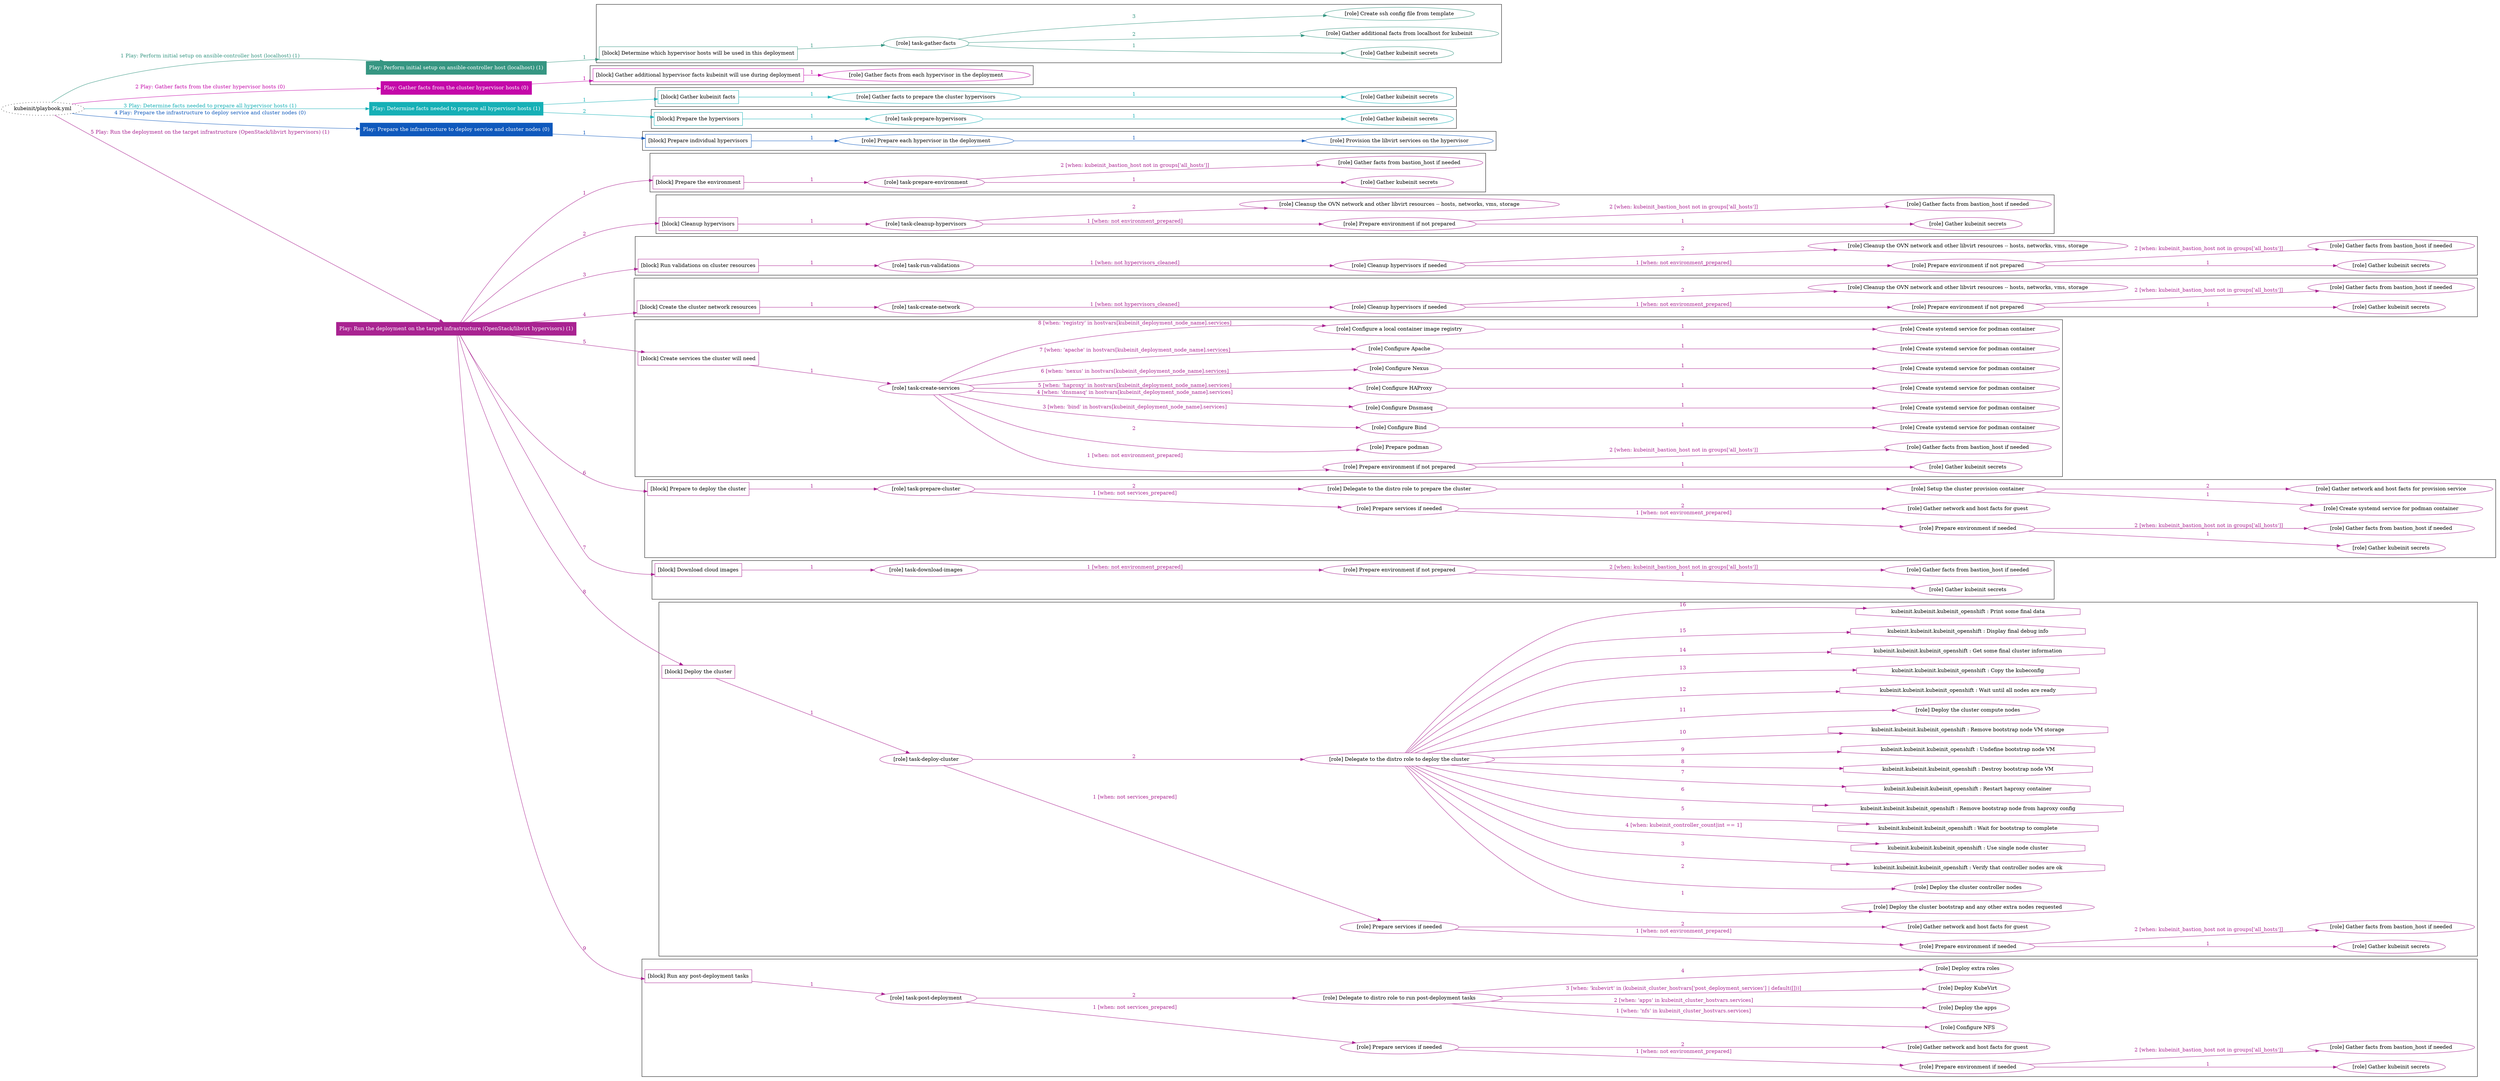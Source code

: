 digraph {
	graph [concentrate=true ordering=in rankdir=LR ratio=fill]
	edge [esep=5 sep=10]
	"kubeinit/playbook.yml" [URL="/home/runner/work/kubeinit/kubeinit/kubeinit/playbook.yml" id=playbook_a7ae8645 style=dotted]
	"kubeinit/playbook.yml" -> play_a663debc [label="1 Play: Perform initial setup on ansible-controller host (localhost) (1)" color="#369682" fontcolor="#369682" id=edge_play_a663debc labeltooltip="1 Play: Perform initial setup on ansible-controller host (localhost) (1)" tooltip="1 Play: Perform initial setup on ansible-controller host (localhost) (1)"]
	subgraph "Play: Perform initial setup on ansible-controller host (localhost) (1)" {
		play_a663debc [label="Play: Perform initial setup on ansible-controller host (localhost) (1)" URL="/home/runner/work/kubeinit/kubeinit/kubeinit/playbook.yml" color="#369682" fontcolor="#ffffff" id=play_a663debc shape=box style=filled tooltip=localhost]
		play_a663debc -> block_2fe465e9 [label=1 color="#369682" fontcolor="#369682" id=edge_block_2fe465e9 labeltooltip=1 tooltip=1]
		subgraph cluster_block_2fe465e9 {
			block_2fe465e9 [label="[block] Determine which hypervisor hosts will be used in this deployment" URL="/home/runner/work/kubeinit/kubeinit/kubeinit/playbook.yml" color="#369682" id=block_2fe465e9 labeltooltip="Determine which hypervisor hosts will be used in this deployment" shape=box tooltip="Determine which hypervisor hosts will be used in this deployment"]
			block_2fe465e9 -> role_ae1f59ec [label="1 " color="#369682" fontcolor="#369682" id=edge_role_ae1f59ec labeltooltip="1 " tooltip="1 "]
			subgraph "task-gather-facts" {
				role_ae1f59ec [label="[role] task-gather-facts" URL="/home/runner/work/kubeinit/kubeinit/kubeinit/playbook.yml" color="#369682" id=role_ae1f59ec tooltip="task-gather-facts"]
				role_ae1f59ec -> role_a1c03396 [label="1 " color="#369682" fontcolor="#369682" id=edge_role_a1c03396 labeltooltip="1 " tooltip="1 "]
				subgraph "Gather kubeinit secrets" {
					role_a1c03396 [label="[role] Gather kubeinit secrets" URL="/home/runner/.ansible/collections/ansible_collections/kubeinit/kubeinit/roles/kubeinit_prepare/tasks/build_hypervisors_group.yml" color="#369682" id=role_a1c03396 tooltip="Gather kubeinit secrets"]
				}
				role_ae1f59ec -> role_a4e6112e [label="2 " color="#369682" fontcolor="#369682" id=edge_role_a4e6112e labeltooltip="2 " tooltip="2 "]
				subgraph "Gather additional facts from localhost for kubeinit" {
					role_a4e6112e [label="[role] Gather additional facts from localhost for kubeinit" URL="/home/runner/.ansible/collections/ansible_collections/kubeinit/kubeinit/roles/kubeinit_prepare/tasks/build_hypervisors_group.yml" color="#369682" id=role_a4e6112e tooltip="Gather additional facts from localhost for kubeinit"]
				}
				role_ae1f59ec -> role_69d71155 [label="3 " color="#369682" fontcolor="#369682" id=edge_role_69d71155 labeltooltip="3 " tooltip="3 "]
				subgraph "Create ssh config file from template" {
					role_69d71155 [label="[role] Create ssh config file from template" URL="/home/runner/.ansible/collections/ansible_collections/kubeinit/kubeinit/roles/kubeinit_prepare/tasks/build_hypervisors_group.yml" color="#369682" id=role_69d71155 tooltip="Create ssh config file from template"]
				}
			}
		}
	}
	"kubeinit/playbook.yml" -> play_52ef6c67 [label="2 Play: Gather facts from the cluster hypervisor hosts (0)" color="#c408a9" fontcolor="#c408a9" id=edge_play_52ef6c67 labeltooltip="2 Play: Gather facts from the cluster hypervisor hosts (0)" tooltip="2 Play: Gather facts from the cluster hypervisor hosts (0)"]
	subgraph "Play: Gather facts from the cluster hypervisor hosts (0)" {
		play_52ef6c67 [label="Play: Gather facts from the cluster hypervisor hosts (0)" URL="/home/runner/work/kubeinit/kubeinit/kubeinit/playbook.yml" color="#c408a9" fontcolor="#ffffff" id=play_52ef6c67 shape=box style=filled tooltip="Play: Gather facts from the cluster hypervisor hosts (0)"]
		play_52ef6c67 -> block_aa66a328 [label=1 color="#c408a9" fontcolor="#c408a9" id=edge_block_aa66a328 labeltooltip=1 tooltip=1]
		subgraph cluster_block_aa66a328 {
			block_aa66a328 [label="[block] Gather additional hypervisor facts kubeinit will use during deployment" URL="/home/runner/work/kubeinit/kubeinit/kubeinit/playbook.yml" color="#c408a9" id=block_aa66a328 labeltooltip="Gather additional hypervisor facts kubeinit will use during deployment" shape=box tooltip="Gather additional hypervisor facts kubeinit will use during deployment"]
			block_aa66a328 -> role_2ff1a8f2 [label="1 " color="#c408a9" fontcolor="#c408a9" id=edge_role_2ff1a8f2 labeltooltip="1 " tooltip="1 "]
			subgraph "Gather facts from each hypervisor in the deployment" {
				role_2ff1a8f2 [label="[role] Gather facts from each hypervisor in the deployment" URL="/home/runner/work/kubeinit/kubeinit/kubeinit/playbook.yml" color="#c408a9" id=role_2ff1a8f2 tooltip="Gather facts from each hypervisor in the deployment"]
			}
		}
	}
	"kubeinit/playbook.yml" -> play_1883811c [label="3 Play: Determine facts needed to prepare all hypervisor hosts (1)" color="#16b0b6" fontcolor="#16b0b6" id=edge_play_1883811c labeltooltip="3 Play: Determine facts needed to prepare all hypervisor hosts (1)" tooltip="3 Play: Determine facts needed to prepare all hypervisor hosts (1)"]
	subgraph "Play: Determine facts needed to prepare all hypervisor hosts (1)" {
		play_1883811c [label="Play: Determine facts needed to prepare all hypervisor hosts (1)" URL="/home/runner/work/kubeinit/kubeinit/kubeinit/playbook.yml" color="#16b0b6" fontcolor="#ffffff" id=play_1883811c shape=box style=filled tooltip=localhost]
		play_1883811c -> block_ad5df3e7 [label=1 color="#16b0b6" fontcolor="#16b0b6" id=edge_block_ad5df3e7 labeltooltip=1 tooltip=1]
		subgraph cluster_block_ad5df3e7 {
			block_ad5df3e7 [label="[block] Gather kubeinit facts" URL="/home/runner/work/kubeinit/kubeinit/kubeinit/playbook.yml" color="#16b0b6" id=block_ad5df3e7 labeltooltip="Gather kubeinit facts" shape=box tooltip="Gather kubeinit facts"]
			block_ad5df3e7 -> role_77cc2d65 [label="1 " color="#16b0b6" fontcolor="#16b0b6" id=edge_role_77cc2d65 labeltooltip="1 " tooltip="1 "]
			subgraph "Gather facts to prepare the cluster hypervisors" {
				role_77cc2d65 [label="[role] Gather facts to prepare the cluster hypervisors" URL="/home/runner/work/kubeinit/kubeinit/kubeinit/playbook.yml" color="#16b0b6" id=role_77cc2d65 tooltip="Gather facts to prepare the cluster hypervisors"]
				role_77cc2d65 -> role_a228b48d [label="1 " color="#16b0b6" fontcolor="#16b0b6" id=edge_role_a228b48d labeltooltip="1 " tooltip="1 "]
				subgraph "Gather kubeinit secrets" {
					role_a228b48d [label="[role] Gather kubeinit secrets" URL="/home/runner/.ansible/collections/ansible_collections/kubeinit/kubeinit/roles/kubeinit_prepare/tasks/gather_kubeinit_facts.yml" color="#16b0b6" id=role_a228b48d tooltip="Gather kubeinit secrets"]
				}
			}
		}
		play_1883811c -> block_4b4377b1 [label=2 color="#16b0b6" fontcolor="#16b0b6" id=edge_block_4b4377b1 labeltooltip=2 tooltip=2]
		subgraph cluster_block_4b4377b1 {
			block_4b4377b1 [label="[block] Prepare the hypervisors" URL="/home/runner/work/kubeinit/kubeinit/kubeinit/playbook.yml" color="#16b0b6" id=block_4b4377b1 labeltooltip="Prepare the hypervisors" shape=box tooltip="Prepare the hypervisors"]
			block_4b4377b1 -> role_2c0b0b14 [label="1 " color="#16b0b6" fontcolor="#16b0b6" id=edge_role_2c0b0b14 labeltooltip="1 " tooltip="1 "]
			subgraph "task-prepare-hypervisors" {
				role_2c0b0b14 [label="[role] task-prepare-hypervisors" URL="/home/runner/work/kubeinit/kubeinit/kubeinit/playbook.yml" color="#16b0b6" id=role_2c0b0b14 tooltip="task-prepare-hypervisors"]
				role_2c0b0b14 -> role_303ee828 [label="1 " color="#16b0b6" fontcolor="#16b0b6" id=edge_role_303ee828 labeltooltip="1 " tooltip="1 "]
				subgraph "Gather kubeinit secrets" {
					role_303ee828 [label="[role] Gather kubeinit secrets" URL="/home/runner/.ansible/collections/ansible_collections/kubeinit/kubeinit/roles/kubeinit_prepare/tasks/gather_kubeinit_facts.yml" color="#16b0b6" id=role_303ee828 tooltip="Gather kubeinit secrets"]
				}
			}
		}
	}
	"kubeinit/playbook.yml" -> play_fd6f9faf [label="4 Play: Prepare the infrastructure to deploy service and cluster nodes (0)" color="#0f59bd" fontcolor="#0f59bd" id=edge_play_fd6f9faf labeltooltip="4 Play: Prepare the infrastructure to deploy service and cluster nodes (0)" tooltip="4 Play: Prepare the infrastructure to deploy service and cluster nodes (0)"]
	subgraph "Play: Prepare the infrastructure to deploy service and cluster nodes (0)" {
		play_fd6f9faf [label="Play: Prepare the infrastructure to deploy service and cluster nodes (0)" URL="/home/runner/work/kubeinit/kubeinit/kubeinit/playbook.yml" color="#0f59bd" fontcolor="#ffffff" id=play_fd6f9faf shape=box style=filled tooltip="Play: Prepare the infrastructure to deploy service and cluster nodes (0)"]
		play_fd6f9faf -> block_305d4e0b [label=1 color="#0f59bd" fontcolor="#0f59bd" id=edge_block_305d4e0b labeltooltip=1 tooltip=1]
		subgraph cluster_block_305d4e0b {
			block_305d4e0b [label="[block] Prepare individual hypervisors" URL="/home/runner/work/kubeinit/kubeinit/kubeinit/playbook.yml" color="#0f59bd" id=block_305d4e0b labeltooltip="Prepare individual hypervisors" shape=box tooltip="Prepare individual hypervisors"]
			block_305d4e0b -> role_9baec9f9 [label="1 " color="#0f59bd" fontcolor="#0f59bd" id=edge_role_9baec9f9 labeltooltip="1 " tooltip="1 "]
			subgraph "Prepare each hypervisor in the deployment" {
				role_9baec9f9 [label="[role] Prepare each hypervisor in the deployment" URL="/home/runner/work/kubeinit/kubeinit/kubeinit/playbook.yml" color="#0f59bd" id=role_9baec9f9 tooltip="Prepare each hypervisor in the deployment"]
				role_9baec9f9 -> role_db744d9e [label="1 " color="#0f59bd" fontcolor="#0f59bd" id=edge_role_db744d9e labeltooltip="1 " tooltip="1 "]
				subgraph "Provision the libvirt services on the hypervisor" {
					role_db744d9e [label="[role] Provision the libvirt services on the hypervisor" URL="/home/runner/.ansible/collections/ansible_collections/kubeinit/kubeinit/roles/kubeinit_prepare/tasks/prepare_hypervisor.yml" color="#0f59bd" id=role_db744d9e tooltip="Provision the libvirt services on the hypervisor"]
				}
			}
		}
	}
	"kubeinit/playbook.yml" -> play_c619f5d5 [label="5 Play: Run the deployment on the target infrastructure (OpenStack/libvirt hypervisors) (1)" color="#a92391" fontcolor="#a92391" id=edge_play_c619f5d5 labeltooltip="5 Play: Run the deployment on the target infrastructure (OpenStack/libvirt hypervisors) (1)" tooltip="5 Play: Run the deployment on the target infrastructure (OpenStack/libvirt hypervisors) (1)"]
	subgraph "Play: Run the deployment on the target infrastructure (OpenStack/libvirt hypervisors) (1)" {
		play_c619f5d5 [label="Play: Run the deployment on the target infrastructure (OpenStack/libvirt hypervisors) (1)" URL="/home/runner/work/kubeinit/kubeinit/kubeinit/playbook.yml" color="#a92391" fontcolor="#ffffff" id=play_c619f5d5 shape=box style=filled tooltip=localhost]
		play_c619f5d5 -> block_1f9541b6 [label=1 color="#a92391" fontcolor="#a92391" id=edge_block_1f9541b6 labeltooltip=1 tooltip=1]
		subgraph cluster_block_1f9541b6 {
			block_1f9541b6 [label="[block] Prepare the environment" URL="/home/runner/work/kubeinit/kubeinit/kubeinit/playbook.yml" color="#a92391" id=block_1f9541b6 labeltooltip="Prepare the environment" shape=box tooltip="Prepare the environment"]
			block_1f9541b6 -> role_f9e21273 [label="1 " color="#a92391" fontcolor="#a92391" id=edge_role_f9e21273 labeltooltip="1 " tooltip="1 "]
			subgraph "task-prepare-environment" {
				role_f9e21273 [label="[role] task-prepare-environment" URL="/home/runner/work/kubeinit/kubeinit/kubeinit/playbook.yml" color="#a92391" id=role_f9e21273 tooltip="task-prepare-environment"]
				role_f9e21273 -> role_7dbddc90 [label="1 " color="#a92391" fontcolor="#a92391" id=edge_role_7dbddc90 labeltooltip="1 " tooltip="1 "]
				subgraph "Gather kubeinit secrets" {
					role_7dbddc90 [label="[role] Gather kubeinit secrets" URL="/home/runner/.ansible/collections/ansible_collections/kubeinit/kubeinit/roles/kubeinit_prepare/tasks/gather_kubeinit_facts.yml" color="#a92391" id=role_7dbddc90 tooltip="Gather kubeinit secrets"]
				}
				role_f9e21273 -> role_017fe147 [label="2 [when: kubeinit_bastion_host not in groups['all_hosts']]" color="#a92391" fontcolor="#a92391" id=edge_role_017fe147 labeltooltip="2 [when: kubeinit_bastion_host not in groups['all_hosts']]" tooltip="2 [when: kubeinit_bastion_host not in groups['all_hosts']]"]
				subgraph "Gather facts from bastion_host if needed" {
					role_017fe147 [label="[role] Gather facts from bastion_host if needed" URL="/home/runner/.ansible/collections/ansible_collections/kubeinit/kubeinit/roles/kubeinit_prepare/tasks/main.yml" color="#a92391" id=role_017fe147 tooltip="Gather facts from bastion_host if needed"]
				}
			}
		}
		play_c619f5d5 -> block_0be3329e [label=2 color="#a92391" fontcolor="#a92391" id=edge_block_0be3329e labeltooltip=2 tooltip=2]
		subgraph cluster_block_0be3329e {
			block_0be3329e [label="[block] Cleanup hypervisors" URL="/home/runner/work/kubeinit/kubeinit/kubeinit/playbook.yml" color="#a92391" id=block_0be3329e labeltooltip="Cleanup hypervisors" shape=box tooltip="Cleanup hypervisors"]
			block_0be3329e -> role_7cadd2ff [label="1 " color="#a92391" fontcolor="#a92391" id=edge_role_7cadd2ff labeltooltip="1 " tooltip="1 "]
			subgraph "task-cleanup-hypervisors" {
				role_7cadd2ff [label="[role] task-cleanup-hypervisors" URL="/home/runner/work/kubeinit/kubeinit/kubeinit/playbook.yml" color="#a92391" id=role_7cadd2ff tooltip="task-cleanup-hypervisors"]
				role_7cadd2ff -> role_d6fa4de3 [label="1 [when: not environment_prepared]" color="#a92391" fontcolor="#a92391" id=edge_role_d6fa4de3 labeltooltip="1 [when: not environment_prepared]" tooltip="1 [when: not environment_prepared]"]
				subgraph "Prepare environment if not prepared" {
					role_d6fa4de3 [label="[role] Prepare environment if not prepared" URL="/home/runner/.ansible/collections/ansible_collections/kubeinit/kubeinit/roles/kubeinit_libvirt/tasks/cleanup_hypervisors.yml" color="#a92391" id=role_d6fa4de3 tooltip="Prepare environment if not prepared"]
					role_d6fa4de3 -> role_75f24145 [label="1 " color="#a92391" fontcolor="#a92391" id=edge_role_75f24145 labeltooltip="1 " tooltip="1 "]
					subgraph "Gather kubeinit secrets" {
						role_75f24145 [label="[role] Gather kubeinit secrets" URL="/home/runner/.ansible/collections/ansible_collections/kubeinit/kubeinit/roles/kubeinit_prepare/tasks/gather_kubeinit_facts.yml" color="#a92391" id=role_75f24145 tooltip="Gather kubeinit secrets"]
					}
					role_d6fa4de3 -> role_e4633dba [label="2 [when: kubeinit_bastion_host not in groups['all_hosts']]" color="#a92391" fontcolor="#a92391" id=edge_role_e4633dba labeltooltip="2 [when: kubeinit_bastion_host not in groups['all_hosts']]" tooltip="2 [when: kubeinit_bastion_host not in groups['all_hosts']]"]
					subgraph "Gather facts from bastion_host if needed" {
						role_e4633dba [label="[role] Gather facts from bastion_host if needed" URL="/home/runner/.ansible/collections/ansible_collections/kubeinit/kubeinit/roles/kubeinit_prepare/tasks/main.yml" color="#a92391" id=role_e4633dba tooltip="Gather facts from bastion_host if needed"]
					}
				}
				role_7cadd2ff -> role_7f0ca491 [label="2 " color="#a92391" fontcolor="#a92391" id=edge_role_7f0ca491 labeltooltip="2 " tooltip="2 "]
				subgraph "Cleanup the OVN network and other libvirt resources -- hosts, networks, vms, storage" {
					role_7f0ca491 [label="[role] Cleanup the OVN network and other libvirt resources -- hosts, networks, vms, storage" URL="/home/runner/.ansible/collections/ansible_collections/kubeinit/kubeinit/roles/kubeinit_libvirt/tasks/cleanup_hypervisors.yml" color="#a92391" id=role_7f0ca491 tooltip="Cleanup the OVN network and other libvirt resources -- hosts, networks, vms, storage"]
				}
			}
		}
		play_c619f5d5 -> block_af5644b1 [label=3 color="#a92391" fontcolor="#a92391" id=edge_block_af5644b1 labeltooltip=3 tooltip=3]
		subgraph cluster_block_af5644b1 {
			block_af5644b1 [label="[block] Run validations on cluster resources" URL="/home/runner/work/kubeinit/kubeinit/kubeinit/playbook.yml" color="#a92391" id=block_af5644b1 labeltooltip="Run validations on cluster resources" shape=box tooltip="Run validations on cluster resources"]
			block_af5644b1 -> role_7beeb37e [label="1 " color="#a92391" fontcolor="#a92391" id=edge_role_7beeb37e labeltooltip="1 " tooltip="1 "]
			subgraph "task-run-validations" {
				role_7beeb37e [label="[role] task-run-validations" URL="/home/runner/work/kubeinit/kubeinit/kubeinit/playbook.yml" color="#a92391" id=role_7beeb37e tooltip="task-run-validations"]
				role_7beeb37e -> role_b79a0bca [label="1 [when: not hypervisors_cleaned]" color="#a92391" fontcolor="#a92391" id=edge_role_b79a0bca labeltooltip="1 [when: not hypervisors_cleaned]" tooltip="1 [when: not hypervisors_cleaned]"]
				subgraph "Cleanup hypervisors if needed" {
					role_b79a0bca [label="[role] Cleanup hypervisors if needed" URL="/home/runner/.ansible/collections/ansible_collections/kubeinit/kubeinit/roles/kubeinit_validations/tasks/main.yml" color="#a92391" id=role_b79a0bca tooltip="Cleanup hypervisors if needed"]
					role_b79a0bca -> role_506ee17d [label="1 [when: not environment_prepared]" color="#a92391" fontcolor="#a92391" id=edge_role_506ee17d labeltooltip="1 [when: not environment_prepared]" tooltip="1 [when: not environment_prepared]"]
					subgraph "Prepare environment if not prepared" {
						role_506ee17d [label="[role] Prepare environment if not prepared" URL="/home/runner/.ansible/collections/ansible_collections/kubeinit/kubeinit/roles/kubeinit_libvirt/tasks/cleanup_hypervisors.yml" color="#a92391" id=role_506ee17d tooltip="Prepare environment if not prepared"]
						role_506ee17d -> role_5ca2e54e [label="1 " color="#a92391" fontcolor="#a92391" id=edge_role_5ca2e54e labeltooltip="1 " tooltip="1 "]
						subgraph "Gather kubeinit secrets" {
							role_5ca2e54e [label="[role] Gather kubeinit secrets" URL="/home/runner/.ansible/collections/ansible_collections/kubeinit/kubeinit/roles/kubeinit_prepare/tasks/gather_kubeinit_facts.yml" color="#a92391" id=role_5ca2e54e tooltip="Gather kubeinit secrets"]
						}
						role_506ee17d -> role_acc3d725 [label="2 [when: kubeinit_bastion_host not in groups['all_hosts']]" color="#a92391" fontcolor="#a92391" id=edge_role_acc3d725 labeltooltip="2 [when: kubeinit_bastion_host not in groups['all_hosts']]" tooltip="2 [when: kubeinit_bastion_host not in groups['all_hosts']]"]
						subgraph "Gather facts from bastion_host if needed" {
							role_acc3d725 [label="[role] Gather facts from bastion_host if needed" URL="/home/runner/.ansible/collections/ansible_collections/kubeinit/kubeinit/roles/kubeinit_prepare/tasks/main.yml" color="#a92391" id=role_acc3d725 tooltip="Gather facts from bastion_host if needed"]
						}
					}
					role_b79a0bca -> role_94e0eab0 [label="2 " color="#a92391" fontcolor="#a92391" id=edge_role_94e0eab0 labeltooltip="2 " tooltip="2 "]
					subgraph "Cleanup the OVN network and other libvirt resources -- hosts, networks, vms, storage" {
						role_94e0eab0 [label="[role] Cleanup the OVN network and other libvirt resources -- hosts, networks, vms, storage" URL="/home/runner/.ansible/collections/ansible_collections/kubeinit/kubeinit/roles/kubeinit_libvirt/tasks/cleanup_hypervisors.yml" color="#a92391" id=role_94e0eab0 tooltip="Cleanup the OVN network and other libvirt resources -- hosts, networks, vms, storage"]
					}
				}
			}
		}
		play_c619f5d5 -> block_a4b0b7d4 [label=4 color="#a92391" fontcolor="#a92391" id=edge_block_a4b0b7d4 labeltooltip=4 tooltip=4]
		subgraph cluster_block_a4b0b7d4 {
			block_a4b0b7d4 [label="[block] Create the cluster network resources" URL="/home/runner/work/kubeinit/kubeinit/kubeinit/playbook.yml" color="#a92391" id=block_a4b0b7d4 labeltooltip="Create the cluster network resources" shape=box tooltip="Create the cluster network resources"]
			block_a4b0b7d4 -> role_3d58eff9 [label="1 " color="#a92391" fontcolor="#a92391" id=edge_role_3d58eff9 labeltooltip="1 " tooltip="1 "]
			subgraph "task-create-network" {
				role_3d58eff9 [label="[role] task-create-network" URL="/home/runner/work/kubeinit/kubeinit/kubeinit/playbook.yml" color="#a92391" id=role_3d58eff9 tooltip="task-create-network"]
				role_3d58eff9 -> role_fc98976a [label="1 [when: not hypervisors_cleaned]" color="#a92391" fontcolor="#a92391" id=edge_role_fc98976a labeltooltip="1 [when: not hypervisors_cleaned]" tooltip="1 [when: not hypervisors_cleaned]"]
				subgraph "Cleanup hypervisors if needed" {
					role_fc98976a [label="[role] Cleanup hypervisors if needed" URL="/home/runner/.ansible/collections/ansible_collections/kubeinit/kubeinit/roles/kubeinit_libvirt/tasks/create_network.yml" color="#a92391" id=role_fc98976a tooltip="Cleanup hypervisors if needed"]
					role_fc98976a -> role_a8c29730 [label="1 [when: not environment_prepared]" color="#a92391" fontcolor="#a92391" id=edge_role_a8c29730 labeltooltip="1 [when: not environment_prepared]" tooltip="1 [when: not environment_prepared]"]
					subgraph "Prepare environment if not prepared" {
						role_a8c29730 [label="[role] Prepare environment if not prepared" URL="/home/runner/.ansible/collections/ansible_collections/kubeinit/kubeinit/roles/kubeinit_libvirt/tasks/cleanup_hypervisors.yml" color="#a92391" id=role_a8c29730 tooltip="Prepare environment if not prepared"]
						role_a8c29730 -> role_67b3a40a [label="1 " color="#a92391" fontcolor="#a92391" id=edge_role_67b3a40a labeltooltip="1 " tooltip="1 "]
						subgraph "Gather kubeinit secrets" {
							role_67b3a40a [label="[role] Gather kubeinit secrets" URL="/home/runner/.ansible/collections/ansible_collections/kubeinit/kubeinit/roles/kubeinit_prepare/tasks/gather_kubeinit_facts.yml" color="#a92391" id=role_67b3a40a tooltip="Gather kubeinit secrets"]
						}
						role_a8c29730 -> role_0534bfa3 [label="2 [when: kubeinit_bastion_host not in groups['all_hosts']]" color="#a92391" fontcolor="#a92391" id=edge_role_0534bfa3 labeltooltip="2 [when: kubeinit_bastion_host not in groups['all_hosts']]" tooltip="2 [when: kubeinit_bastion_host not in groups['all_hosts']]"]
						subgraph "Gather facts from bastion_host if needed" {
							role_0534bfa3 [label="[role] Gather facts from bastion_host if needed" URL="/home/runner/.ansible/collections/ansible_collections/kubeinit/kubeinit/roles/kubeinit_prepare/tasks/main.yml" color="#a92391" id=role_0534bfa3 tooltip="Gather facts from bastion_host if needed"]
						}
					}
					role_fc98976a -> role_f94c5f45 [label="2 " color="#a92391" fontcolor="#a92391" id=edge_role_f94c5f45 labeltooltip="2 " tooltip="2 "]
					subgraph "Cleanup the OVN network and other libvirt resources -- hosts, networks, vms, storage" {
						role_f94c5f45 [label="[role] Cleanup the OVN network and other libvirt resources -- hosts, networks, vms, storage" URL="/home/runner/.ansible/collections/ansible_collections/kubeinit/kubeinit/roles/kubeinit_libvirt/tasks/cleanup_hypervisors.yml" color="#a92391" id=role_f94c5f45 tooltip="Cleanup the OVN network and other libvirt resources -- hosts, networks, vms, storage"]
					}
				}
			}
		}
		play_c619f5d5 -> block_d3e8e3ec [label=5 color="#a92391" fontcolor="#a92391" id=edge_block_d3e8e3ec labeltooltip=5 tooltip=5]
		subgraph cluster_block_d3e8e3ec {
			block_d3e8e3ec [label="[block] Create services the cluster will need" URL="/home/runner/work/kubeinit/kubeinit/kubeinit/playbook.yml" color="#a92391" id=block_d3e8e3ec labeltooltip="Create services the cluster will need" shape=box tooltip="Create services the cluster will need"]
			block_d3e8e3ec -> role_8f857ddd [label="1 " color="#a92391" fontcolor="#a92391" id=edge_role_8f857ddd labeltooltip="1 " tooltip="1 "]
			subgraph "task-create-services" {
				role_8f857ddd [label="[role] task-create-services" URL="/home/runner/work/kubeinit/kubeinit/kubeinit/playbook.yml" color="#a92391" id=role_8f857ddd tooltip="task-create-services"]
				role_8f857ddd -> role_b3a12aab [label="1 [when: not environment_prepared]" color="#a92391" fontcolor="#a92391" id=edge_role_b3a12aab labeltooltip="1 [when: not environment_prepared]" tooltip="1 [when: not environment_prepared]"]
				subgraph "Prepare environment if not prepared" {
					role_b3a12aab [label="[role] Prepare environment if not prepared" URL="/home/runner/.ansible/collections/ansible_collections/kubeinit/kubeinit/roles/kubeinit_services/tasks/main.yml" color="#a92391" id=role_b3a12aab tooltip="Prepare environment if not prepared"]
					role_b3a12aab -> role_78976492 [label="1 " color="#a92391" fontcolor="#a92391" id=edge_role_78976492 labeltooltip="1 " tooltip="1 "]
					subgraph "Gather kubeinit secrets" {
						role_78976492 [label="[role] Gather kubeinit secrets" URL="/home/runner/.ansible/collections/ansible_collections/kubeinit/kubeinit/roles/kubeinit_prepare/tasks/gather_kubeinit_facts.yml" color="#a92391" id=role_78976492 tooltip="Gather kubeinit secrets"]
					}
					role_b3a12aab -> role_8b79749f [label="2 [when: kubeinit_bastion_host not in groups['all_hosts']]" color="#a92391" fontcolor="#a92391" id=edge_role_8b79749f labeltooltip="2 [when: kubeinit_bastion_host not in groups['all_hosts']]" tooltip="2 [when: kubeinit_bastion_host not in groups['all_hosts']]"]
					subgraph "Gather facts from bastion_host if needed" {
						role_8b79749f [label="[role] Gather facts from bastion_host if needed" URL="/home/runner/.ansible/collections/ansible_collections/kubeinit/kubeinit/roles/kubeinit_prepare/tasks/main.yml" color="#a92391" id=role_8b79749f tooltip="Gather facts from bastion_host if needed"]
					}
				}
				role_8f857ddd -> role_986c4fd5 [label="2 " color="#a92391" fontcolor="#a92391" id=edge_role_986c4fd5 labeltooltip="2 " tooltip="2 "]
				subgraph "Prepare podman" {
					role_986c4fd5 [label="[role] Prepare podman" URL="/home/runner/.ansible/collections/ansible_collections/kubeinit/kubeinit/roles/kubeinit_services/tasks/00_create_service_pod.yml" color="#a92391" id=role_986c4fd5 tooltip="Prepare podman"]
				}
				role_8f857ddd -> role_fc043dab [label="3 [when: 'bind' in hostvars[kubeinit_deployment_node_name].services]" color="#a92391" fontcolor="#a92391" id=edge_role_fc043dab labeltooltip="3 [when: 'bind' in hostvars[kubeinit_deployment_node_name].services]" tooltip="3 [when: 'bind' in hostvars[kubeinit_deployment_node_name].services]"]
				subgraph "Configure Bind" {
					role_fc043dab [label="[role] Configure Bind" URL="/home/runner/.ansible/collections/ansible_collections/kubeinit/kubeinit/roles/kubeinit_services/tasks/start_services_containers.yml" color="#a92391" id=role_fc043dab tooltip="Configure Bind"]
					role_fc043dab -> role_b88c41b9 [label="1 " color="#a92391" fontcolor="#a92391" id=edge_role_b88c41b9 labeltooltip="1 " tooltip="1 "]
					subgraph "Create systemd service for podman container" {
						role_b88c41b9 [label="[role] Create systemd service for podman container" URL="/home/runner/.ansible/collections/ansible_collections/kubeinit/kubeinit/roles/kubeinit_bind/tasks/main.yml" color="#a92391" id=role_b88c41b9 tooltip="Create systemd service for podman container"]
					}
				}
				role_8f857ddd -> role_1af32b6e [label="4 [when: 'dnsmasq' in hostvars[kubeinit_deployment_node_name].services]" color="#a92391" fontcolor="#a92391" id=edge_role_1af32b6e labeltooltip="4 [when: 'dnsmasq' in hostvars[kubeinit_deployment_node_name].services]" tooltip="4 [when: 'dnsmasq' in hostvars[kubeinit_deployment_node_name].services]"]
				subgraph "Configure Dnsmasq" {
					role_1af32b6e [label="[role] Configure Dnsmasq" URL="/home/runner/.ansible/collections/ansible_collections/kubeinit/kubeinit/roles/kubeinit_services/tasks/start_services_containers.yml" color="#a92391" id=role_1af32b6e tooltip="Configure Dnsmasq"]
					role_1af32b6e -> role_1b366946 [label="1 " color="#a92391" fontcolor="#a92391" id=edge_role_1b366946 labeltooltip="1 " tooltip="1 "]
					subgraph "Create systemd service for podman container" {
						role_1b366946 [label="[role] Create systemd service for podman container" URL="/home/runner/.ansible/collections/ansible_collections/kubeinit/kubeinit/roles/kubeinit_dnsmasq/tasks/main.yml" color="#a92391" id=role_1b366946 tooltip="Create systemd service for podman container"]
					}
				}
				role_8f857ddd -> role_13fcd879 [label="5 [when: 'haproxy' in hostvars[kubeinit_deployment_node_name].services]" color="#a92391" fontcolor="#a92391" id=edge_role_13fcd879 labeltooltip="5 [when: 'haproxy' in hostvars[kubeinit_deployment_node_name].services]" tooltip="5 [when: 'haproxy' in hostvars[kubeinit_deployment_node_name].services]"]
				subgraph "Configure HAProxy" {
					role_13fcd879 [label="[role] Configure HAProxy" URL="/home/runner/.ansible/collections/ansible_collections/kubeinit/kubeinit/roles/kubeinit_services/tasks/start_services_containers.yml" color="#a92391" id=role_13fcd879 tooltip="Configure HAProxy"]
					role_13fcd879 -> role_a7cd88ba [label="1 " color="#a92391" fontcolor="#a92391" id=edge_role_a7cd88ba labeltooltip="1 " tooltip="1 "]
					subgraph "Create systemd service for podman container" {
						role_a7cd88ba [label="[role] Create systemd service for podman container" URL="/home/runner/.ansible/collections/ansible_collections/kubeinit/kubeinit/roles/kubeinit_haproxy/tasks/main.yml" color="#a92391" id=role_a7cd88ba tooltip="Create systemd service for podman container"]
					}
				}
				role_8f857ddd -> role_1a6d9417 [label="6 [when: 'nexus' in hostvars[kubeinit_deployment_node_name].services]" color="#a92391" fontcolor="#a92391" id=edge_role_1a6d9417 labeltooltip="6 [when: 'nexus' in hostvars[kubeinit_deployment_node_name].services]" tooltip="6 [when: 'nexus' in hostvars[kubeinit_deployment_node_name].services]"]
				subgraph "Configure Nexus" {
					role_1a6d9417 [label="[role] Configure Nexus" URL="/home/runner/.ansible/collections/ansible_collections/kubeinit/kubeinit/roles/kubeinit_services/tasks/start_services_containers.yml" color="#a92391" id=role_1a6d9417 tooltip="Configure Nexus"]
					role_1a6d9417 -> role_a1706ed8 [label="1 " color="#a92391" fontcolor="#a92391" id=edge_role_a1706ed8 labeltooltip="1 " tooltip="1 "]
					subgraph "Create systemd service for podman container" {
						role_a1706ed8 [label="[role] Create systemd service for podman container" URL="/home/runner/.ansible/collections/ansible_collections/kubeinit/kubeinit/roles/kubeinit_nexus/tasks/main.yml" color="#a92391" id=role_a1706ed8 tooltip="Create systemd service for podman container"]
					}
				}
				role_8f857ddd -> role_d7826b3d [label="7 [when: 'apache' in hostvars[kubeinit_deployment_node_name].services]" color="#a92391" fontcolor="#a92391" id=edge_role_d7826b3d labeltooltip="7 [when: 'apache' in hostvars[kubeinit_deployment_node_name].services]" tooltip="7 [when: 'apache' in hostvars[kubeinit_deployment_node_name].services]"]
				subgraph "Configure Apache" {
					role_d7826b3d [label="[role] Configure Apache" URL="/home/runner/.ansible/collections/ansible_collections/kubeinit/kubeinit/roles/kubeinit_services/tasks/start_services_containers.yml" color="#a92391" id=role_d7826b3d tooltip="Configure Apache"]
					role_d7826b3d -> role_cb97d261 [label="1 " color="#a92391" fontcolor="#a92391" id=edge_role_cb97d261 labeltooltip="1 " tooltip="1 "]
					subgraph "Create systemd service for podman container" {
						role_cb97d261 [label="[role] Create systemd service for podman container" URL="/home/runner/.ansible/collections/ansible_collections/kubeinit/kubeinit/roles/kubeinit_apache/tasks/main.yml" color="#a92391" id=role_cb97d261 tooltip="Create systemd service for podman container"]
					}
				}
				role_8f857ddd -> role_b307adea [label="8 [when: 'registry' in hostvars[kubeinit_deployment_node_name].services]" color="#a92391" fontcolor="#a92391" id=edge_role_b307adea labeltooltip="8 [when: 'registry' in hostvars[kubeinit_deployment_node_name].services]" tooltip="8 [when: 'registry' in hostvars[kubeinit_deployment_node_name].services]"]
				subgraph "Configure a local container image registry" {
					role_b307adea [label="[role] Configure a local container image registry" URL="/home/runner/.ansible/collections/ansible_collections/kubeinit/kubeinit/roles/kubeinit_services/tasks/start_services_containers.yml" color="#a92391" id=role_b307adea tooltip="Configure a local container image registry"]
					role_b307adea -> role_d0545033 [label="1 " color="#a92391" fontcolor="#a92391" id=edge_role_d0545033 labeltooltip="1 " tooltip="1 "]
					subgraph "Create systemd service for podman container" {
						role_d0545033 [label="[role] Create systemd service for podman container" URL="/home/runner/.ansible/collections/ansible_collections/kubeinit/kubeinit/roles/kubeinit_registry/tasks/main.yml" color="#a92391" id=role_d0545033 tooltip="Create systemd service for podman container"]
					}
				}
			}
		}
		play_c619f5d5 -> block_fed4039f [label=6 color="#a92391" fontcolor="#a92391" id=edge_block_fed4039f labeltooltip=6 tooltip=6]
		subgraph cluster_block_fed4039f {
			block_fed4039f [label="[block] Prepare to deploy the cluster" URL="/home/runner/work/kubeinit/kubeinit/kubeinit/playbook.yml" color="#a92391" id=block_fed4039f labeltooltip="Prepare to deploy the cluster" shape=box tooltip="Prepare to deploy the cluster"]
			block_fed4039f -> role_ed6803cf [label="1 " color="#a92391" fontcolor="#a92391" id=edge_role_ed6803cf labeltooltip="1 " tooltip="1 "]
			subgraph "task-prepare-cluster" {
				role_ed6803cf [label="[role] task-prepare-cluster" URL="/home/runner/work/kubeinit/kubeinit/kubeinit/playbook.yml" color="#a92391" id=role_ed6803cf tooltip="task-prepare-cluster"]
				role_ed6803cf -> role_6e98cd87 [label="1 [when: not services_prepared]" color="#a92391" fontcolor="#a92391" id=edge_role_6e98cd87 labeltooltip="1 [when: not services_prepared]" tooltip="1 [when: not services_prepared]"]
				subgraph "Prepare services if needed" {
					role_6e98cd87 [label="[role] Prepare services if needed" URL="/home/runner/.ansible/collections/ansible_collections/kubeinit/kubeinit/roles/kubeinit_prepare/tasks/prepare_cluster.yml" color="#a92391" id=role_6e98cd87 tooltip="Prepare services if needed"]
					role_6e98cd87 -> role_322b40c1 [label="1 [when: not environment_prepared]" color="#a92391" fontcolor="#a92391" id=edge_role_322b40c1 labeltooltip="1 [when: not environment_prepared]" tooltip="1 [when: not environment_prepared]"]
					subgraph "Prepare environment if needed" {
						role_322b40c1 [label="[role] Prepare environment if needed" URL="/home/runner/.ansible/collections/ansible_collections/kubeinit/kubeinit/roles/kubeinit_services/tasks/prepare_services.yml" color="#a92391" id=role_322b40c1 tooltip="Prepare environment if needed"]
						role_322b40c1 -> role_f79971ce [label="1 " color="#a92391" fontcolor="#a92391" id=edge_role_f79971ce labeltooltip="1 " tooltip="1 "]
						subgraph "Gather kubeinit secrets" {
							role_f79971ce [label="[role] Gather kubeinit secrets" URL="/home/runner/.ansible/collections/ansible_collections/kubeinit/kubeinit/roles/kubeinit_prepare/tasks/gather_kubeinit_facts.yml" color="#a92391" id=role_f79971ce tooltip="Gather kubeinit secrets"]
						}
						role_322b40c1 -> role_9ea0e156 [label="2 [when: kubeinit_bastion_host not in groups['all_hosts']]" color="#a92391" fontcolor="#a92391" id=edge_role_9ea0e156 labeltooltip="2 [when: kubeinit_bastion_host not in groups['all_hosts']]" tooltip="2 [when: kubeinit_bastion_host not in groups['all_hosts']]"]
						subgraph "Gather facts from bastion_host if needed" {
							role_9ea0e156 [label="[role] Gather facts from bastion_host if needed" URL="/home/runner/.ansible/collections/ansible_collections/kubeinit/kubeinit/roles/kubeinit_prepare/tasks/main.yml" color="#a92391" id=role_9ea0e156 tooltip="Gather facts from bastion_host if needed"]
						}
					}
					role_6e98cd87 -> role_e44f26f9 [label="2 " color="#a92391" fontcolor="#a92391" id=edge_role_e44f26f9 labeltooltip="2 " tooltip="2 "]
					subgraph "Gather network and host facts for guest" {
						role_e44f26f9 [label="[role] Gather network and host facts for guest" URL="/home/runner/.ansible/collections/ansible_collections/kubeinit/kubeinit/roles/kubeinit_services/tasks/prepare_services.yml" color="#a92391" id=role_e44f26f9 tooltip="Gather network and host facts for guest"]
					}
				}
				role_ed6803cf -> role_6ac58631 [label="2 " color="#a92391" fontcolor="#a92391" id=edge_role_6ac58631 labeltooltip="2 " tooltip="2 "]
				subgraph "Delegate to the distro role to prepare the cluster" {
					role_6ac58631 [label="[role] Delegate to the distro role to prepare the cluster" URL="/home/runner/.ansible/collections/ansible_collections/kubeinit/kubeinit/roles/kubeinit_prepare/tasks/prepare_cluster.yml" color="#a92391" id=role_6ac58631 tooltip="Delegate to the distro role to prepare the cluster"]
					role_6ac58631 -> role_195720dd [label="1 " color="#a92391" fontcolor="#a92391" id=edge_role_195720dd labeltooltip="1 " tooltip="1 "]
					subgraph "Setup the cluster provision container" {
						role_195720dd [label="[role] Setup the cluster provision container" URL="/home/runner/.ansible/collections/ansible_collections/kubeinit/kubeinit/roles/kubeinit_openshift/tasks/prepare_cluster.yml" color="#a92391" id=role_195720dd tooltip="Setup the cluster provision container"]
						role_195720dd -> role_c77de5fa [label="1 " color="#a92391" fontcolor="#a92391" id=edge_role_c77de5fa labeltooltip="1 " tooltip="1 "]
						subgraph "Create systemd service for podman container" {
							role_c77de5fa [label="[role] Create systemd service for podman container" URL="/home/runner/.ansible/collections/ansible_collections/kubeinit/kubeinit/roles/kubeinit_services/tasks/create_provision_container.yml" color="#a92391" id=role_c77de5fa tooltip="Create systemd service for podman container"]
						}
						role_195720dd -> role_5e69ab0b [label="2 " color="#a92391" fontcolor="#a92391" id=edge_role_5e69ab0b labeltooltip="2 " tooltip="2 "]
						subgraph "Gather network and host facts for provision service" {
							role_5e69ab0b [label="[role] Gather network and host facts for provision service" URL="/home/runner/.ansible/collections/ansible_collections/kubeinit/kubeinit/roles/kubeinit_services/tasks/create_provision_container.yml" color="#a92391" id=role_5e69ab0b tooltip="Gather network and host facts for provision service"]
						}
					}
				}
			}
		}
		play_c619f5d5 -> block_1eaafad9 [label=7 color="#a92391" fontcolor="#a92391" id=edge_block_1eaafad9 labeltooltip=7 tooltip=7]
		subgraph cluster_block_1eaafad9 {
			block_1eaafad9 [label="[block] Download cloud images" URL="/home/runner/work/kubeinit/kubeinit/kubeinit/playbook.yml" color="#a92391" id=block_1eaafad9 labeltooltip="Download cloud images" shape=box tooltip="Download cloud images"]
			block_1eaafad9 -> role_22baaa89 [label="1 " color="#a92391" fontcolor="#a92391" id=edge_role_22baaa89 labeltooltip="1 " tooltip="1 "]
			subgraph "task-download-images" {
				role_22baaa89 [label="[role] task-download-images" URL="/home/runner/work/kubeinit/kubeinit/kubeinit/playbook.yml" color="#a92391" id=role_22baaa89 tooltip="task-download-images"]
				role_22baaa89 -> role_186d62d6 [label="1 [when: not environment_prepared]" color="#a92391" fontcolor="#a92391" id=edge_role_186d62d6 labeltooltip="1 [when: not environment_prepared]" tooltip="1 [when: not environment_prepared]"]
				subgraph "Prepare environment if not prepared" {
					role_186d62d6 [label="[role] Prepare environment if not prepared" URL="/home/runner/.ansible/collections/ansible_collections/kubeinit/kubeinit/roles/kubeinit_libvirt/tasks/download_cloud_images.yml" color="#a92391" id=role_186d62d6 tooltip="Prepare environment if not prepared"]
					role_186d62d6 -> role_8806a776 [label="1 " color="#a92391" fontcolor="#a92391" id=edge_role_8806a776 labeltooltip="1 " tooltip="1 "]
					subgraph "Gather kubeinit secrets" {
						role_8806a776 [label="[role] Gather kubeinit secrets" URL="/home/runner/.ansible/collections/ansible_collections/kubeinit/kubeinit/roles/kubeinit_prepare/tasks/gather_kubeinit_facts.yml" color="#a92391" id=role_8806a776 tooltip="Gather kubeinit secrets"]
					}
					role_186d62d6 -> role_e0c9e2ae [label="2 [when: kubeinit_bastion_host not in groups['all_hosts']]" color="#a92391" fontcolor="#a92391" id=edge_role_e0c9e2ae labeltooltip="2 [when: kubeinit_bastion_host not in groups['all_hosts']]" tooltip="2 [when: kubeinit_bastion_host not in groups['all_hosts']]"]
					subgraph "Gather facts from bastion_host if needed" {
						role_e0c9e2ae [label="[role] Gather facts from bastion_host if needed" URL="/home/runner/.ansible/collections/ansible_collections/kubeinit/kubeinit/roles/kubeinit_prepare/tasks/main.yml" color="#a92391" id=role_e0c9e2ae tooltip="Gather facts from bastion_host if needed"]
					}
				}
			}
		}
		play_c619f5d5 -> block_97b995d1 [label=8 color="#a92391" fontcolor="#a92391" id=edge_block_97b995d1 labeltooltip=8 tooltip=8]
		subgraph cluster_block_97b995d1 {
			block_97b995d1 [label="[block] Deploy the cluster" URL="/home/runner/work/kubeinit/kubeinit/kubeinit/playbook.yml" color="#a92391" id=block_97b995d1 labeltooltip="Deploy the cluster" shape=box tooltip="Deploy the cluster"]
			block_97b995d1 -> role_f9ab611d [label="1 " color="#a92391" fontcolor="#a92391" id=edge_role_f9ab611d labeltooltip="1 " tooltip="1 "]
			subgraph "task-deploy-cluster" {
				role_f9ab611d [label="[role] task-deploy-cluster" URL="/home/runner/work/kubeinit/kubeinit/kubeinit/playbook.yml" color="#a92391" id=role_f9ab611d tooltip="task-deploy-cluster"]
				role_f9ab611d -> role_59ab8e63 [label="1 [when: not services_prepared]" color="#a92391" fontcolor="#a92391" id=edge_role_59ab8e63 labeltooltip="1 [when: not services_prepared]" tooltip="1 [when: not services_prepared]"]
				subgraph "Prepare services if needed" {
					role_59ab8e63 [label="[role] Prepare services if needed" URL="/home/runner/.ansible/collections/ansible_collections/kubeinit/kubeinit/roles/kubeinit_prepare/tasks/deploy_cluster.yml" color="#a92391" id=role_59ab8e63 tooltip="Prepare services if needed"]
					role_59ab8e63 -> role_da2e01d6 [label="1 [when: not environment_prepared]" color="#a92391" fontcolor="#a92391" id=edge_role_da2e01d6 labeltooltip="1 [when: not environment_prepared]" tooltip="1 [when: not environment_prepared]"]
					subgraph "Prepare environment if needed" {
						role_da2e01d6 [label="[role] Prepare environment if needed" URL="/home/runner/.ansible/collections/ansible_collections/kubeinit/kubeinit/roles/kubeinit_services/tasks/prepare_services.yml" color="#a92391" id=role_da2e01d6 tooltip="Prepare environment if needed"]
						role_da2e01d6 -> role_8bf6c437 [label="1 " color="#a92391" fontcolor="#a92391" id=edge_role_8bf6c437 labeltooltip="1 " tooltip="1 "]
						subgraph "Gather kubeinit secrets" {
							role_8bf6c437 [label="[role] Gather kubeinit secrets" URL="/home/runner/.ansible/collections/ansible_collections/kubeinit/kubeinit/roles/kubeinit_prepare/tasks/gather_kubeinit_facts.yml" color="#a92391" id=role_8bf6c437 tooltip="Gather kubeinit secrets"]
						}
						role_da2e01d6 -> role_9a822294 [label="2 [when: kubeinit_bastion_host not in groups['all_hosts']]" color="#a92391" fontcolor="#a92391" id=edge_role_9a822294 labeltooltip="2 [when: kubeinit_bastion_host not in groups['all_hosts']]" tooltip="2 [when: kubeinit_bastion_host not in groups['all_hosts']]"]
						subgraph "Gather facts from bastion_host if needed" {
							role_9a822294 [label="[role] Gather facts from bastion_host if needed" URL="/home/runner/.ansible/collections/ansible_collections/kubeinit/kubeinit/roles/kubeinit_prepare/tasks/main.yml" color="#a92391" id=role_9a822294 tooltip="Gather facts from bastion_host if needed"]
						}
					}
					role_59ab8e63 -> role_1ee20e28 [label="2 " color="#a92391" fontcolor="#a92391" id=edge_role_1ee20e28 labeltooltip="2 " tooltip="2 "]
					subgraph "Gather network and host facts for guest" {
						role_1ee20e28 [label="[role] Gather network and host facts for guest" URL="/home/runner/.ansible/collections/ansible_collections/kubeinit/kubeinit/roles/kubeinit_services/tasks/prepare_services.yml" color="#a92391" id=role_1ee20e28 tooltip="Gather network and host facts for guest"]
					}
				}
				role_f9ab611d -> role_468a712e [label="2 " color="#a92391" fontcolor="#a92391" id=edge_role_468a712e labeltooltip="2 " tooltip="2 "]
				subgraph "Delegate to the distro role to deploy the cluster" {
					role_468a712e [label="[role] Delegate to the distro role to deploy the cluster" URL="/home/runner/.ansible/collections/ansible_collections/kubeinit/kubeinit/roles/kubeinit_prepare/tasks/deploy_cluster.yml" color="#a92391" id=role_468a712e tooltip="Delegate to the distro role to deploy the cluster"]
					role_468a712e -> role_1ad4d4d5 [label="1 " color="#a92391" fontcolor="#a92391" id=edge_role_1ad4d4d5 labeltooltip="1 " tooltip="1 "]
					subgraph "Deploy the cluster bootstrap and any other extra nodes requested" {
						role_1ad4d4d5 [label="[role] Deploy the cluster bootstrap and any other extra nodes requested" URL="/home/runner/.ansible/collections/ansible_collections/kubeinit/kubeinit/roles/kubeinit_openshift/tasks/main.yml" color="#a92391" id=role_1ad4d4d5 tooltip="Deploy the cluster bootstrap and any other extra nodes requested"]
					}
					role_468a712e -> role_6b14e058 [label="2 " color="#a92391" fontcolor="#a92391" id=edge_role_6b14e058 labeltooltip="2 " tooltip="2 "]
					subgraph "Deploy the cluster controller nodes" {
						role_6b14e058 [label="[role] Deploy the cluster controller nodes" URL="/home/runner/.ansible/collections/ansible_collections/kubeinit/kubeinit/roles/kubeinit_openshift/tasks/main.yml" color="#a92391" id=role_6b14e058 tooltip="Deploy the cluster controller nodes"]
					}
					task_d0e4c837 [label="kubeinit.kubeinit.kubeinit_openshift : Verify that controller nodes are ok" URL="/home/runner/.ansible/collections/ansible_collections/kubeinit/kubeinit/roles/kubeinit_openshift/tasks/main.yml" color="#a92391" id=task_d0e4c837 shape=octagon tooltip="kubeinit.kubeinit.kubeinit_openshift : Verify that controller nodes are ok"]
					role_468a712e -> task_d0e4c837 [label="3 " color="#a92391" fontcolor="#a92391" id=edge_task_d0e4c837 labeltooltip="3 " tooltip="3 "]
					task_6dcdf5ec [label="kubeinit.kubeinit.kubeinit_openshift : Use single node cluster" URL="/home/runner/.ansible/collections/ansible_collections/kubeinit/kubeinit/roles/kubeinit_openshift/tasks/main.yml" color="#a92391" id=task_6dcdf5ec shape=octagon tooltip="kubeinit.kubeinit.kubeinit_openshift : Use single node cluster"]
					role_468a712e -> task_6dcdf5ec [label="4 [when: kubeinit_controller_count|int == 1]" color="#a92391" fontcolor="#a92391" id=edge_task_6dcdf5ec labeltooltip="4 [when: kubeinit_controller_count|int == 1]" tooltip="4 [when: kubeinit_controller_count|int == 1]"]
					task_542dbd5d [label="kubeinit.kubeinit.kubeinit_openshift : Wait for bootstrap to complete" URL="/home/runner/.ansible/collections/ansible_collections/kubeinit/kubeinit/roles/kubeinit_openshift/tasks/main.yml" color="#a92391" id=task_542dbd5d shape=octagon tooltip="kubeinit.kubeinit.kubeinit_openshift : Wait for bootstrap to complete"]
					role_468a712e -> task_542dbd5d [label="5 " color="#a92391" fontcolor="#a92391" id=edge_task_542dbd5d labeltooltip="5 " tooltip="5 "]
					task_c2344aac [label="kubeinit.kubeinit.kubeinit_openshift : Remove bootstrap node from haproxy config" URL="/home/runner/.ansible/collections/ansible_collections/kubeinit/kubeinit/roles/kubeinit_openshift/tasks/main.yml" color="#a92391" id=task_c2344aac shape=octagon tooltip="kubeinit.kubeinit.kubeinit_openshift : Remove bootstrap node from haproxy config"]
					role_468a712e -> task_c2344aac [label="6 " color="#a92391" fontcolor="#a92391" id=edge_task_c2344aac labeltooltip="6 " tooltip="6 "]
					task_29b1a346 [label="kubeinit.kubeinit.kubeinit_openshift : Restart haproxy container" URL="/home/runner/.ansible/collections/ansible_collections/kubeinit/kubeinit/roles/kubeinit_openshift/tasks/main.yml" color="#a92391" id=task_29b1a346 shape=octagon tooltip="kubeinit.kubeinit.kubeinit_openshift : Restart haproxy container"]
					role_468a712e -> task_29b1a346 [label="7 " color="#a92391" fontcolor="#a92391" id=edge_task_29b1a346 labeltooltip="7 " tooltip="7 "]
					task_97287f5a [label="kubeinit.kubeinit.kubeinit_openshift : Destroy bootstrap node VM" URL="/home/runner/.ansible/collections/ansible_collections/kubeinit/kubeinit/roles/kubeinit_openshift/tasks/main.yml" color="#a92391" id=task_97287f5a shape=octagon tooltip="kubeinit.kubeinit.kubeinit_openshift : Destroy bootstrap node VM"]
					role_468a712e -> task_97287f5a [label="8 " color="#a92391" fontcolor="#a92391" id=edge_task_97287f5a labeltooltip="8 " tooltip="8 "]
					task_11050a6e [label="kubeinit.kubeinit.kubeinit_openshift : Undefine bootstrap node VM" URL="/home/runner/.ansible/collections/ansible_collections/kubeinit/kubeinit/roles/kubeinit_openshift/tasks/main.yml" color="#a92391" id=task_11050a6e shape=octagon tooltip="kubeinit.kubeinit.kubeinit_openshift : Undefine bootstrap node VM"]
					role_468a712e -> task_11050a6e [label="9 " color="#a92391" fontcolor="#a92391" id=edge_task_11050a6e labeltooltip="9 " tooltip="9 "]
					task_27326269 [label="kubeinit.kubeinit.kubeinit_openshift : Remove bootstrap node VM storage" URL="/home/runner/.ansible/collections/ansible_collections/kubeinit/kubeinit/roles/kubeinit_openshift/tasks/main.yml" color="#a92391" id=task_27326269 shape=octagon tooltip="kubeinit.kubeinit.kubeinit_openshift : Remove bootstrap node VM storage"]
					role_468a712e -> task_27326269 [label="10 " color="#a92391" fontcolor="#a92391" id=edge_task_27326269 labeltooltip="10 " tooltip="10 "]
					role_468a712e -> role_222493d1 [label="11 " color="#a92391" fontcolor="#a92391" id=edge_role_222493d1 labeltooltip="11 " tooltip="11 "]
					subgraph "Deploy the cluster compute nodes" {
						role_222493d1 [label="[role] Deploy the cluster compute nodes" URL="/home/runner/.ansible/collections/ansible_collections/kubeinit/kubeinit/roles/kubeinit_openshift/tasks/main.yml" color="#a92391" id=role_222493d1 tooltip="Deploy the cluster compute nodes"]
					}
					task_4a81d1a7 [label="kubeinit.kubeinit.kubeinit_openshift : Wait until all nodes are ready" URL="/home/runner/.ansible/collections/ansible_collections/kubeinit/kubeinit/roles/kubeinit_openshift/tasks/main.yml" color="#a92391" id=task_4a81d1a7 shape=octagon tooltip="kubeinit.kubeinit.kubeinit_openshift : Wait until all nodes are ready"]
					role_468a712e -> task_4a81d1a7 [label="12 " color="#a92391" fontcolor="#a92391" id=edge_task_4a81d1a7 labeltooltip="12 " tooltip="12 "]
					task_4c2dc2a5 [label="kubeinit.kubeinit.kubeinit_openshift : Copy the kubeconfig" URL="/home/runner/.ansible/collections/ansible_collections/kubeinit/kubeinit/roles/kubeinit_openshift/tasks/main.yml" color="#a92391" id=task_4c2dc2a5 shape=octagon tooltip="kubeinit.kubeinit.kubeinit_openshift : Copy the kubeconfig"]
					role_468a712e -> task_4c2dc2a5 [label="13 " color="#a92391" fontcolor="#a92391" id=edge_task_4c2dc2a5 labeltooltip="13 " tooltip="13 "]
					task_420586c1 [label="kubeinit.kubeinit.kubeinit_openshift : Get some final cluster information" URL="/home/runner/.ansible/collections/ansible_collections/kubeinit/kubeinit/roles/kubeinit_openshift/tasks/main.yml" color="#a92391" id=task_420586c1 shape=octagon tooltip="kubeinit.kubeinit.kubeinit_openshift : Get some final cluster information"]
					role_468a712e -> task_420586c1 [label="14 " color="#a92391" fontcolor="#a92391" id=edge_task_420586c1 labeltooltip="14 " tooltip="14 "]
					task_fc9757cf [label="kubeinit.kubeinit.kubeinit_openshift : Display final debug info" URL="/home/runner/.ansible/collections/ansible_collections/kubeinit/kubeinit/roles/kubeinit_openshift/tasks/main.yml" color="#a92391" id=task_fc9757cf shape=octagon tooltip="kubeinit.kubeinit.kubeinit_openshift : Display final debug info"]
					role_468a712e -> task_fc9757cf [label="15 " color="#a92391" fontcolor="#a92391" id=edge_task_fc9757cf labeltooltip="15 " tooltip="15 "]
					task_412fb3a0 [label="kubeinit.kubeinit.kubeinit_openshift : Print some final data" URL="/home/runner/.ansible/collections/ansible_collections/kubeinit/kubeinit/roles/kubeinit_openshift/tasks/main.yml" color="#a92391" id=task_412fb3a0 shape=octagon tooltip="kubeinit.kubeinit.kubeinit_openshift : Print some final data"]
					role_468a712e -> task_412fb3a0 [label="16 " color="#a92391" fontcolor="#a92391" id=edge_task_412fb3a0 labeltooltip="16 " tooltip="16 "]
				}
			}
		}
		play_c619f5d5 -> block_54144c1a [label=9 color="#a92391" fontcolor="#a92391" id=edge_block_54144c1a labeltooltip=9 tooltip=9]
		subgraph cluster_block_54144c1a {
			block_54144c1a [label="[block] Run any post-deployment tasks" URL="/home/runner/work/kubeinit/kubeinit/kubeinit/playbook.yml" color="#a92391" id=block_54144c1a labeltooltip="Run any post-deployment tasks" shape=box tooltip="Run any post-deployment tasks"]
			block_54144c1a -> role_34e903c9 [label="1 " color="#a92391" fontcolor="#a92391" id=edge_role_34e903c9 labeltooltip="1 " tooltip="1 "]
			subgraph "task-post-deployment" {
				role_34e903c9 [label="[role] task-post-deployment" URL="/home/runner/work/kubeinit/kubeinit/kubeinit/playbook.yml" color="#a92391" id=role_34e903c9 tooltip="task-post-deployment"]
				role_34e903c9 -> role_198c5b3c [label="1 [when: not services_prepared]" color="#a92391" fontcolor="#a92391" id=edge_role_198c5b3c labeltooltip="1 [when: not services_prepared]" tooltip="1 [when: not services_prepared]"]
				subgraph "Prepare services if needed" {
					role_198c5b3c [label="[role] Prepare services if needed" URL="/home/runner/.ansible/collections/ansible_collections/kubeinit/kubeinit/roles/kubeinit_prepare/tasks/post_deployment.yml" color="#a92391" id=role_198c5b3c tooltip="Prepare services if needed"]
					role_198c5b3c -> role_a6e3d03a [label="1 [when: not environment_prepared]" color="#a92391" fontcolor="#a92391" id=edge_role_a6e3d03a labeltooltip="1 [when: not environment_prepared]" tooltip="1 [when: not environment_prepared]"]
					subgraph "Prepare environment if needed" {
						role_a6e3d03a [label="[role] Prepare environment if needed" URL="/home/runner/.ansible/collections/ansible_collections/kubeinit/kubeinit/roles/kubeinit_services/tasks/prepare_services.yml" color="#a92391" id=role_a6e3d03a tooltip="Prepare environment if needed"]
						role_a6e3d03a -> role_3ba714d9 [label="1 " color="#a92391" fontcolor="#a92391" id=edge_role_3ba714d9 labeltooltip="1 " tooltip="1 "]
						subgraph "Gather kubeinit secrets" {
							role_3ba714d9 [label="[role] Gather kubeinit secrets" URL="/home/runner/.ansible/collections/ansible_collections/kubeinit/kubeinit/roles/kubeinit_prepare/tasks/gather_kubeinit_facts.yml" color="#a92391" id=role_3ba714d9 tooltip="Gather kubeinit secrets"]
						}
						role_a6e3d03a -> role_ae858cdd [label="2 [when: kubeinit_bastion_host not in groups['all_hosts']]" color="#a92391" fontcolor="#a92391" id=edge_role_ae858cdd labeltooltip="2 [when: kubeinit_bastion_host not in groups['all_hosts']]" tooltip="2 [when: kubeinit_bastion_host not in groups['all_hosts']]"]
						subgraph "Gather facts from bastion_host if needed" {
							role_ae858cdd [label="[role] Gather facts from bastion_host if needed" URL="/home/runner/.ansible/collections/ansible_collections/kubeinit/kubeinit/roles/kubeinit_prepare/tasks/main.yml" color="#a92391" id=role_ae858cdd tooltip="Gather facts from bastion_host if needed"]
						}
					}
					role_198c5b3c -> role_7e13f157 [label="2 " color="#a92391" fontcolor="#a92391" id=edge_role_7e13f157 labeltooltip="2 " tooltip="2 "]
					subgraph "Gather network and host facts for guest" {
						role_7e13f157 [label="[role] Gather network and host facts for guest" URL="/home/runner/.ansible/collections/ansible_collections/kubeinit/kubeinit/roles/kubeinit_services/tasks/prepare_services.yml" color="#a92391" id=role_7e13f157 tooltip="Gather network and host facts for guest"]
					}
				}
				role_34e903c9 -> role_d7de118f [label="2 " color="#a92391" fontcolor="#a92391" id=edge_role_d7de118f labeltooltip="2 " tooltip="2 "]
				subgraph "Delegate to distro role to run post-deployment tasks" {
					role_d7de118f [label="[role] Delegate to distro role to run post-deployment tasks" URL="/home/runner/.ansible/collections/ansible_collections/kubeinit/kubeinit/roles/kubeinit_prepare/tasks/post_deployment.yml" color="#a92391" id=role_d7de118f tooltip="Delegate to distro role to run post-deployment tasks"]
					role_d7de118f -> role_50861cef [label="1 [when: 'nfs' in kubeinit_cluster_hostvars.services]" color="#a92391" fontcolor="#a92391" id=edge_role_50861cef labeltooltip="1 [when: 'nfs' in kubeinit_cluster_hostvars.services]" tooltip="1 [when: 'nfs' in kubeinit_cluster_hostvars.services]"]
					subgraph "Configure NFS" {
						role_50861cef [label="[role] Configure NFS" URL="/home/runner/.ansible/collections/ansible_collections/kubeinit/kubeinit/roles/kubeinit_openshift/tasks/post_deployment_tasks.yml" color="#a92391" id=role_50861cef tooltip="Configure NFS"]
					}
					role_d7de118f -> role_74d84d51 [label="2 [when: 'apps' in kubeinit_cluster_hostvars.services]" color="#a92391" fontcolor="#a92391" id=edge_role_74d84d51 labeltooltip="2 [when: 'apps' in kubeinit_cluster_hostvars.services]" tooltip="2 [when: 'apps' in kubeinit_cluster_hostvars.services]"]
					subgraph "Deploy the apps" {
						role_74d84d51 [label="[role] Deploy the apps" URL="/home/runner/.ansible/collections/ansible_collections/kubeinit/kubeinit/roles/kubeinit_openshift/tasks/post_deployment_tasks.yml" color="#a92391" id=role_74d84d51 tooltip="Deploy the apps"]
					}
					role_d7de118f -> role_a0d2ed39 [label="3 [when: 'kubevirt' in (kubeinit_cluster_hostvars['post_deployment_services'] | default([]))]" color="#a92391" fontcolor="#a92391" id=edge_role_a0d2ed39 labeltooltip="3 [when: 'kubevirt' in (kubeinit_cluster_hostvars['post_deployment_services'] | default([]))]" tooltip="3 [when: 'kubevirt' in (kubeinit_cluster_hostvars['post_deployment_services'] | default([]))]"]
					subgraph "Deploy KubeVirt" {
						role_a0d2ed39 [label="[role] Deploy KubeVirt" URL="/home/runner/.ansible/collections/ansible_collections/kubeinit/kubeinit/roles/kubeinit_openshift/tasks/post_deployment_tasks.yml" color="#a92391" id=role_a0d2ed39 tooltip="Deploy KubeVirt"]
					}
					role_d7de118f -> role_43fe9006 [label="4 " color="#a92391" fontcolor="#a92391" id=edge_role_43fe9006 labeltooltip="4 " tooltip="4 "]
					subgraph "Deploy extra roles" {
						role_43fe9006 [label="[role] Deploy extra roles" URL="/home/runner/.ansible/collections/ansible_collections/kubeinit/kubeinit/roles/kubeinit_openshift/tasks/post_deployment_tasks.yml" color="#a92391" id=role_43fe9006 tooltip="Deploy extra roles"]
					}
				}
			}
		}
	}
}

